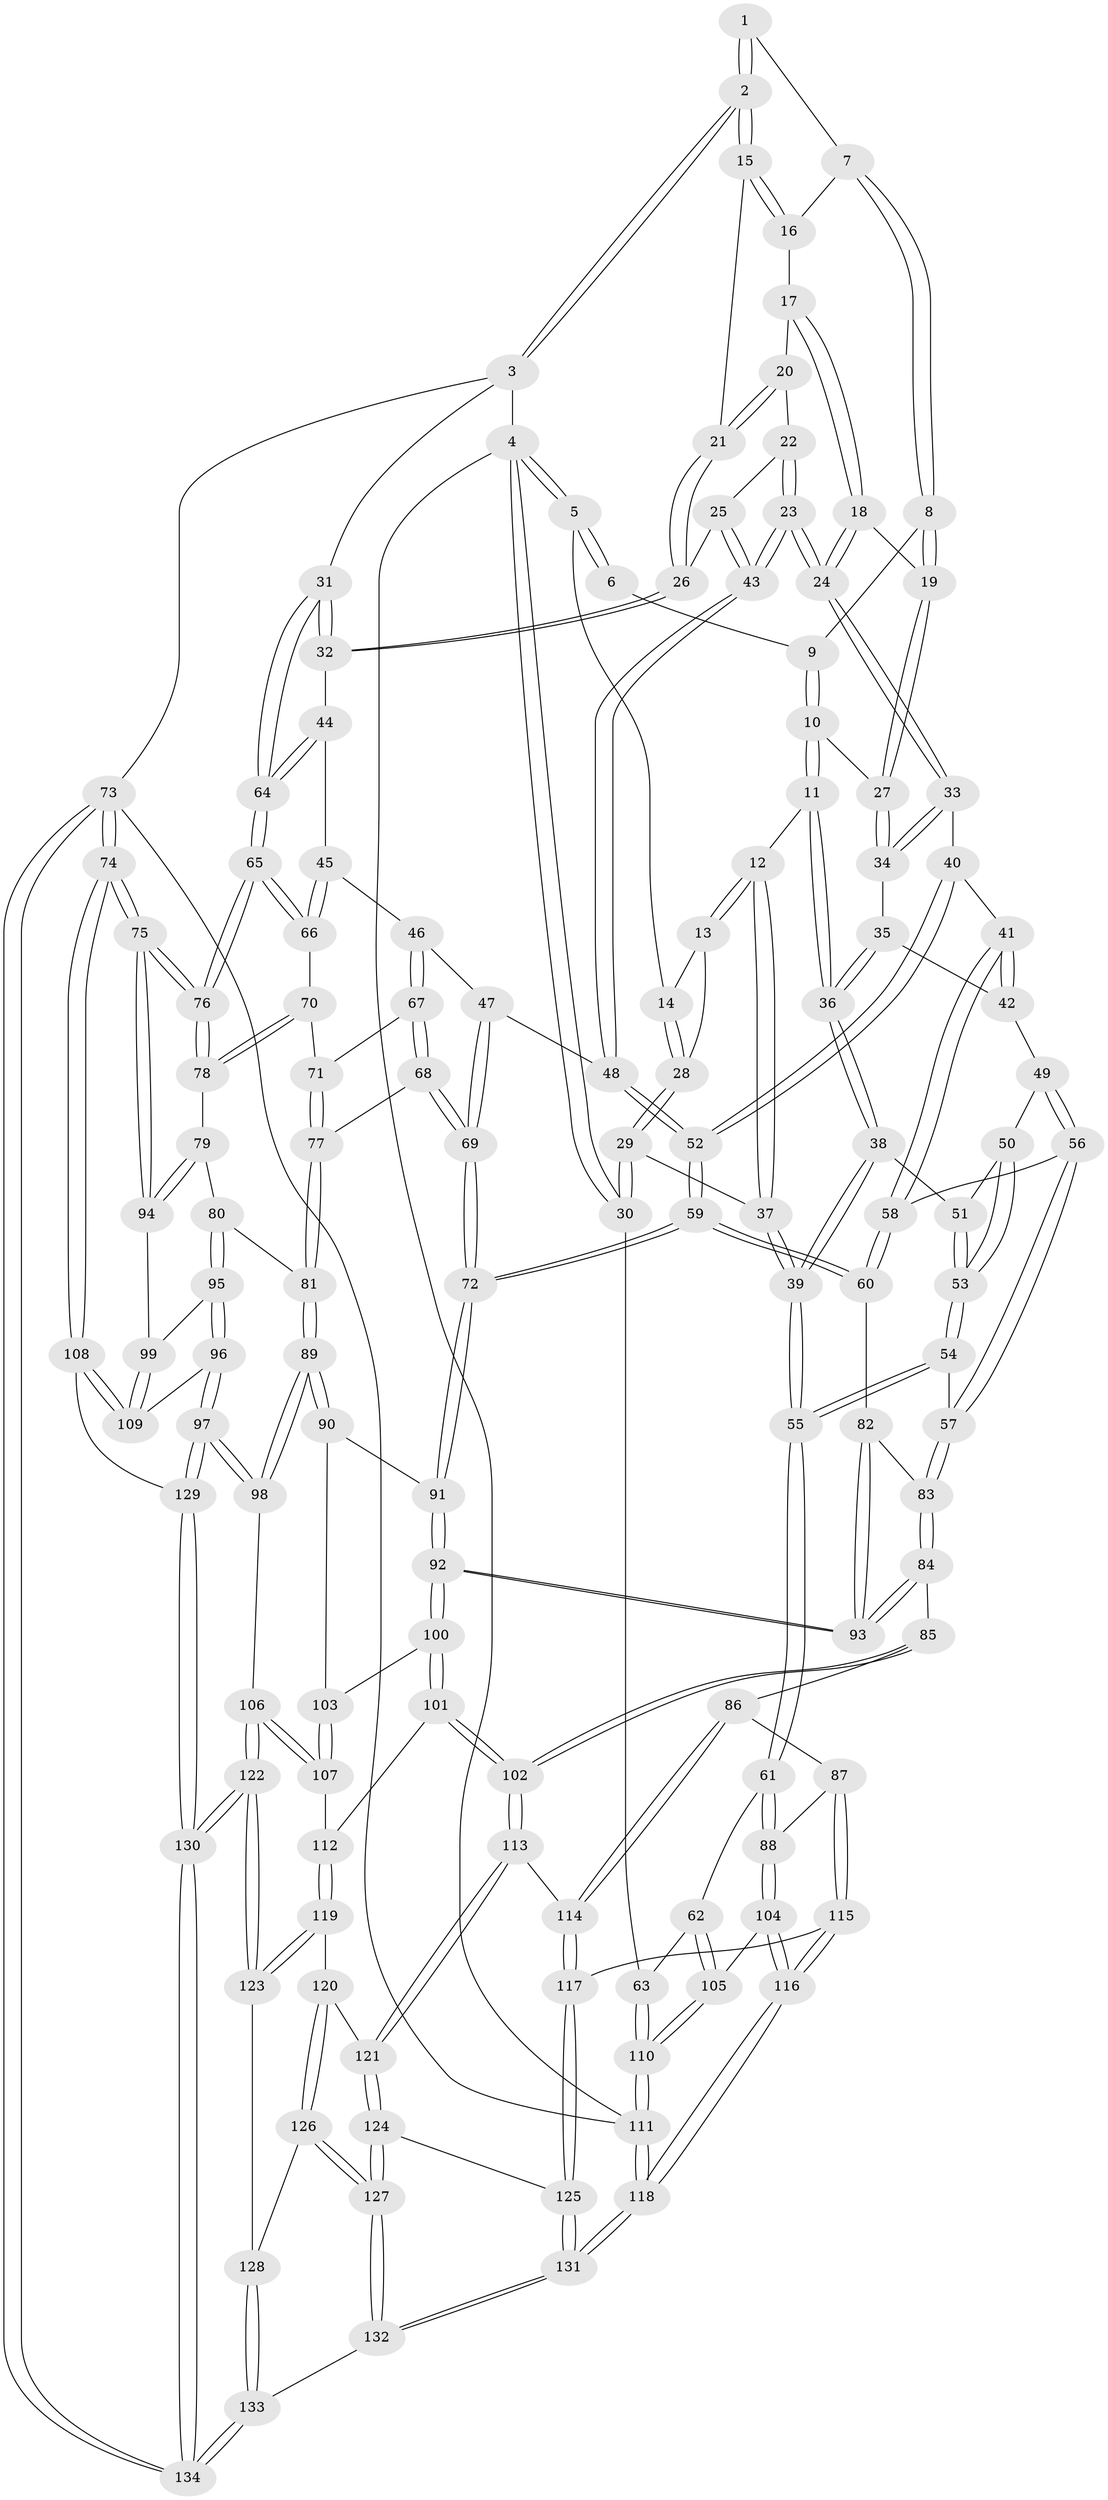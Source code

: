 // Generated by graph-tools (version 1.1) at 2025/01/03/09/25 05:01:25]
// undirected, 134 vertices, 332 edges
graph export_dot {
graph [start="1"]
  node [color=gray90,style=filled];
  1 [pos="+0.7030449586658949+0"];
  2 [pos="+1+0"];
  3 [pos="+1+0"];
  4 [pos="+0+0"];
  5 [pos="+0.02375731107759431+0"];
  6 [pos="+0.2298390437633412+0"];
  7 [pos="+0.633801628359163+0.027952620230917786"];
  8 [pos="+0.5488729821468865+0.10365469888826674"];
  9 [pos="+0.2346967354609413+0"];
  10 [pos="+0.3894289218627956+0.12114179993724497"];
  11 [pos="+0.2899505460908282+0.21967619016632753"];
  12 [pos="+0.2821623243958461+0.21623975592507277"];
  13 [pos="+0.26687754608302305+0.1989720341636545"];
  14 [pos="+0.04060996141167739+0"];
  15 [pos="+0.8246275553576552+0.1070622569387473"];
  16 [pos="+0.6744466592105773+0.09265967702283752"];
  17 [pos="+0.6849189917376174+0.13095524413455867"];
  18 [pos="+0.6247051740112675+0.20240738632406896"];
  19 [pos="+0.5430108521973052+0.11542541500176126"];
  20 [pos="+0.6885462041109343+0.13416001481861672"];
  21 [pos="+0.7822669586675829+0.16725955024073225"];
  22 [pos="+0.696688734358353+0.1776147865722782"];
  23 [pos="+0.6418677122517045+0.2598357998718101"];
  24 [pos="+0.6363527549700476+0.2551486991828086"];
  25 [pos="+0.7653138829402644+0.23879870771424258"];
  26 [pos="+0.7734117121530056+0.23403185067574564"];
  27 [pos="+0.47095744692474895+0.16663908109907735"];
  28 [pos="+0.11386425495436678+0.19668484917248133"];
  29 [pos="+0.1103717877890707+0.23494212339030193"];
  30 [pos="+0+0.36658246873680284"];
  31 [pos="+1+0"];
  32 [pos="+0.8571198642036764+0.26824651696616575"];
  33 [pos="+0.5198403464500726+0.2605857446216822"];
  34 [pos="+0.4718203923538359+0.18836793420386785"];
  35 [pos="+0.40985362688981164+0.2560307431771752"];
  36 [pos="+0.30723673185328226+0.2583983060932153"];
  37 [pos="+0.15065612556927493+0.2810040255283419"];
  38 [pos="+0.30682151308044164+0.2624185394343147"];
  39 [pos="+0.17438024670251923+0.3757281796590365"];
  40 [pos="+0.5180886010248893+0.26947914562452785"];
  41 [pos="+0.4976501548645219+0.304283840009681"];
  42 [pos="+0.4168929219851148+0.2955354843080546"];
  43 [pos="+0.6841575875845395+0.3073309807468074"];
  44 [pos="+0.8651284961766627+0.3054561120274692"];
  45 [pos="+0.8611028237299171+0.33639904779802254"];
  46 [pos="+0.8472611151815255+0.3556104100116958"];
  47 [pos="+0.7956029911328565+0.3628875664939431"];
  48 [pos="+0.6840521990572129+0.31337799046190373"];
  49 [pos="+0.4136222772352841+0.3098946536142312"];
  50 [pos="+0.38277115552154284+0.30625039941311416"];
  51 [pos="+0.31088883297172537+0.27332066360337104"];
  52 [pos="+0.6296909169194846+0.42714991479483266"];
  53 [pos="+0.3308552936251497+0.3452895306606552"];
  54 [pos="+0.3482953359589566+0.4228911246464178"];
  55 [pos="+0.16520520770719194+0.47438293803718307"];
  56 [pos="+0.41340971265469867+0.4334997055609814"];
  57 [pos="+0.40922694191434583+0.43578119418704964"];
  58 [pos="+0.4705780903213673+0.42151437295765953"];
  59 [pos="+0.6256262006444324+0.44143965044863087"];
  60 [pos="+0.5811958587895586+0.44529428564290174"];
  61 [pos="+0.1474626411095569+0.4947945106636209"];
  62 [pos="+0.11057366330171475+0.49468210761612996"];
  63 [pos="+0+0.45999385449586516"];
  64 [pos="+1+0.31085964019113227"];
  65 [pos="+1+0.3232915052855796"];
  66 [pos="+1+0.3959476365173167"];
  67 [pos="+0.857517479108252+0.4028269560271054"];
  68 [pos="+0.7756951914032114+0.4871691084155231"];
  69 [pos="+0.7602808941330377+0.4861794487151979"];
  70 [pos="+0.9247688757159431+0.45263591719955365"];
  71 [pos="+0.9080963949614664+0.4487970939839385"];
  72 [pos="+0.6788995239740749+0.5061623009027827"];
  73 [pos="+1+1"];
  74 [pos="+1+0.9064836641475138"];
  75 [pos="+1+0.5980369612703377"];
  76 [pos="+1+0.36801883581637695"];
  77 [pos="+0.8164249083387038+0.5050214216874459"];
  78 [pos="+0.9314387433179365+0.5228771250330543"];
  79 [pos="+0.9282250841265277+0.5695022732255922"];
  80 [pos="+0.8883067676137959+0.5797028064113431"];
  81 [pos="+0.8752029512799777+0.5753876197482853"];
  82 [pos="+0.5286157791056528+0.5401441523185189"];
  83 [pos="+0.41385492350335235+0.561271243064861"];
  84 [pos="+0.4129101745766211+0.5669188162435517"];
  85 [pos="+0.3966801654631947+0.5889734664575821"];
  86 [pos="+0.26949971321640204+0.6399138053492633"];
  87 [pos="+0.24837843699811385+0.6419830301723221"];
  88 [pos="+0.2193937481796959+0.6268340084610649"];
  89 [pos="+0.7480959258339946+0.635030092492555"];
  90 [pos="+0.6967537932609581+0.5746008586333387"];
  91 [pos="+0.6786239552670863+0.5243587479353158"];
  92 [pos="+0.5402701837465661+0.633022240532944"];
  93 [pos="+0.5290803629166551+0.6194918199772429"];
  94 [pos="+0.9831968455053429+0.5942349775357804"];
  95 [pos="+0.868034834382642+0.6957115515137083"];
  96 [pos="+0.8200370284203128+0.7585587653527467"];
  97 [pos="+0.8171042678929165+0.7608841545568023"];
  98 [pos="+0.7724676015569759+0.745979361941428"];
  99 [pos="+0.9462714175573599+0.6798337987026449"];
  100 [pos="+0.5406897873904906+0.6683513618206718"];
  101 [pos="+0.5229205544783202+0.7051962413662816"];
  102 [pos="+0.46791293091681085+0.7415727478665334"];
  103 [pos="+0.6317915289555395+0.6696463170470861"];
  104 [pos="+0.13388976129096344+0.7337829705520239"];
  105 [pos="+0.04441895522019164+0.7076184829238035"];
  106 [pos="+0.7198570264868707+0.769187675396988"];
  107 [pos="+0.6732650145231249+0.7536693688493078"];
  108 [pos="+1+0.8808094271497175"];
  109 [pos="+0.9816406441251755+0.7369548447917068"];
  110 [pos="+0+0.7675671793226065"];
  111 [pos="+0+1"];
  112 [pos="+0.6169780100760613+0.7605615179264625"];
  113 [pos="+0.4651724659225009+0.746072577037513"];
  114 [pos="+0.4394716241253682+0.7476949631306692"];
  115 [pos="+0.2925264618238536+0.8011344999274373"];
  116 [pos="+0.11281655699752662+0.9992451635271726"];
  117 [pos="+0.3206458489410388+0.8047001736980219"];
  118 [pos="+0+1"];
  119 [pos="+0.5795907488050306+0.8273588201309786"];
  120 [pos="+0.5429494457626691+0.8202633089600979"];
  121 [pos="+0.4740103947052253+0.7793740621964381"];
  122 [pos="+0.6708212411366676+0.8938897784311063"];
  123 [pos="+0.620116158197347+0.8916656283294098"];
  124 [pos="+0.4507845707604906+0.8746913353011814"];
  125 [pos="+0.38270462631178503+0.8779705260180429"];
  126 [pos="+0.5246577211527023+0.9173255239216752"];
  127 [pos="+0.48227452613571836+0.929547427783866"];
  128 [pos="+0.5839029195030755+0.9155516101702026"];
  129 [pos="+0.8493896483851966+0.8222356998629679"];
  130 [pos="+0.8075396794321703+1"];
  131 [pos="+0.12014282364184174+1"];
  132 [pos="+0.403003269560403+1"];
  133 [pos="+0.5936873741520491+1"];
  134 [pos="+0.8432822002313781+1"];
  1 -- 2;
  1 -- 2;
  1 -- 7;
  2 -- 3;
  2 -- 3;
  2 -- 15;
  2 -- 15;
  3 -- 4;
  3 -- 31;
  3 -- 73;
  4 -- 5;
  4 -- 5;
  4 -- 30;
  4 -- 30;
  4 -- 111;
  5 -- 6;
  5 -- 6;
  5 -- 14;
  6 -- 9;
  7 -- 8;
  7 -- 8;
  7 -- 16;
  8 -- 9;
  8 -- 19;
  8 -- 19;
  9 -- 10;
  9 -- 10;
  10 -- 11;
  10 -- 11;
  10 -- 27;
  11 -- 12;
  11 -- 36;
  11 -- 36;
  12 -- 13;
  12 -- 13;
  12 -- 37;
  12 -- 37;
  13 -- 14;
  13 -- 28;
  14 -- 28;
  14 -- 28;
  15 -- 16;
  15 -- 16;
  15 -- 21;
  16 -- 17;
  17 -- 18;
  17 -- 18;
  17 -- 20;
  18 -- 19;
  18 -- 24;
  18 -- 24;
  19 -- 27;
  19 -- 27;
  20 -- 21;
  20 -- 21;
  20 -- 22;
  21 -- 26;
  21 -- 26;
  22 -- 23;
  22 -- 23;
  22 -- 25;
  23 -- 24;
  23 -- 24;
  23 -- 43;
  23 -- 43;
  24 -- 33;
  24 -- 33;
  25 -- 26;
  25 -- 43;
  25 -- 43;
  26 -- 32;
  26 -- 32;
  27 -- 34;
  27 -- 34;
  28 -- 29;
  28 -- 29;
  29 -- 30;
  29 -- 30;
  29 -- 37;
  30 -- 63;
  31 -- 32;
  31 -- 32;
  31 -- 64;
  31 -- 64;
  32 -- 44;
  33 -- 34;
  33 -- 34;
  33 -- 40;
  34 -- 35;
  35 -- 36;
  35 -- 36;
  35 -- 42;
  36 -- 38;
  36 -- 38;
  37 -- 39;
  37 -- 39;
  38 -- 39;
  38 -- 39;
  38 -- 51;
  39 -- 55;
  39 -- 55;
  40 -- 41;
  40 -- 52;
  40 -- 52;
  41 -- 42;
  41 -- 42;
  41 -- 58;
  41 -- 58;
  42 -- 49;
  43 -- 48;
  43 -- 48;
  44 -- 45;
  44 -- 64;
  44 -- 64;
  45 -- 46;
  45 -- 66;
  45 -- 66;
  46 -- 47;
  46 -- 67;
  46 -- 67;
  47 -- 48;
  47 -- 69;
  47 -- 69;
  48 -- 52;
  48 -- 52;
  49 -- 50;
  49 -- 56;
  49 -- 56;
  50 -- 51;
  50 -- 53;
  50 -- 53;
  51 -- 53;
  51 -- 53;
  52 -- 59;
  52 -- 59;
  53 -- 54;
  53 -- 54;
  54 -- 55;
  54 -- 55;
  54 -- 57;
  55 -- 61;
  55 -- 61;
  56 -- 57;
  56 -- 57;
  56 -- 58;
  57 -- 83;
  57 -- 83;
  58 -- 60;
  58 -- 60;
  59 -- 60;
  59 -- 60;
  59 -- 72;
  59 -- 72;
  60 -- 82;
  61 -- 62;
  61 -- 88;
  61 -- 88;
  62 -- 63;
  62 -- 105;
  62 -- 105;
  63 -- 110;
  63 -- 110;
  64 -- 65;
  64 -- 65;
  65 -- 66;
  65 -- 66;
  65 -- 76;
  65 -- 76;
  66 -- 70;
  67 -- 68;
  67 -- 68;
  67 -- 71;
  68 -- 69;
  68 -- 69;
  68 -- 77;
  69 -- 72;
  69 -- 72;
  70 -- 71;
  70 -- 78;
  70 -- 78;
  71 -- 77;
  71 -- 77;
  72 -- 91;
  72 -- 91;
  73 -- 74;
  73 -- 74;
  73 -- 134;
  73 -- 134;
  73 -- 111;
  74 -- 75;
  74 -- 75;
  74 -- 108;
  74 -- 108;
  75 -- 76;
  75 -- 76;
  75 -- 94;
  75 -- 94;
  76 -- 78;
  76 -- 78;
  77 -- 81;
  77 -- 81;
  78 -- 79;
  79 -- 80;
  79 -- 94;
  79 -- 94;
  80 -- 81;
  80 -- 95;
  80 -- 95;
  81 -- 89;
  81 -- 89;
  82 -- 83;
  82 -- 93;
  82 -- 93;
  83 -- 84;
  83 -- 84;
  84 -- 85;
  84 -- 93;
  84 -- 93;
  85 -- 86;
  85 -- 102;
  85 -- 102;
  86 -- 87;
  86 -- 114;
  86 -- 114;
  87 -- 88;
  87 -- 115;
  87 -- 115;
  88 -- 104;
  88 -- 104;
  89 -- 90;
  89 -- 90;
  89 -- 98;
  89 -- 98;
  90 -- 91;
  90 -- 103;
  91 -- 92;
  91 -- 92;
  92 -- 93;
  92 -- 93;
  92 -- 100;
  92 -- 100;
  94 -- 99;
  95 -- 96;
  95 -- 96;
  95 -- 99;
  96 -- 97;
  96 -- 97;
  96 -- 109;
  97 -- 98;
  97 -- 98;
  97 -- 129;
  97 -- 129;
  98 -- 106;
  99 -- 109;
  99 -- 109;
  100 -- 101;
  100 -- 101;
  100 -- 103;
  101 -- 102;
  101 -- 102;
  101 -- 112;
  102 -- 113;
  102 -- 113;
  103 -- 107;
  103 -- 107;
  104 -- 105;
  104 -- 116;
  104 -- 116;
  105 -- 110;
  105 -- 110;
  106 -- 107;
  106 -- 107;
  106 -- 122;
  106 -- 122;
  107 -- 112;
  108 -- 109;
  108 -- 109;
  108 -- 129;
  110 -- 111;
  110 -- 111;
  111 -- 118;
  111 -- 118;
  112 -- 119;
  112 -- 119;
  113 -- 114;
  113 -- 121;
  113 -- 121;
  114 -- 117;
  114 -- 117;
  115 -- 116;
  115 -- 116;
  115 -- 117;
  116 -- 118;
  116 -- 118;
  117 -- 125;
  117 -- 125;
  118 -- 131;
  118 -- 131;
  119 -- 120;
  119 -- 123;
  119 -- 123;
  120 -- 121;
  120 -- 126;
  120 -- 126;
  121 -- 124;
  121 -- 124;
  122 -- 123;
  122 -- 123;
  122 -- 130;
  122 -- 130;
  123 -- 128;
  124 -- 125;
  124 -- 127;
  124 -- 127;
  125 -- 131;
  125 -- 131;
  126 -- 127;
  126 -- 127;
  126 -- 128;
  127 -- 132;
  127 -- 132;
  128 -- 133;
  128 -- 133;
  129 -- 130;
  129 -- 130;
  130 -- 134;
  130 -- 134;
  131 -- 132;
  131 -- 132;
  132 -- 133;
  133 -- 134;
  133 -- 134;
}
